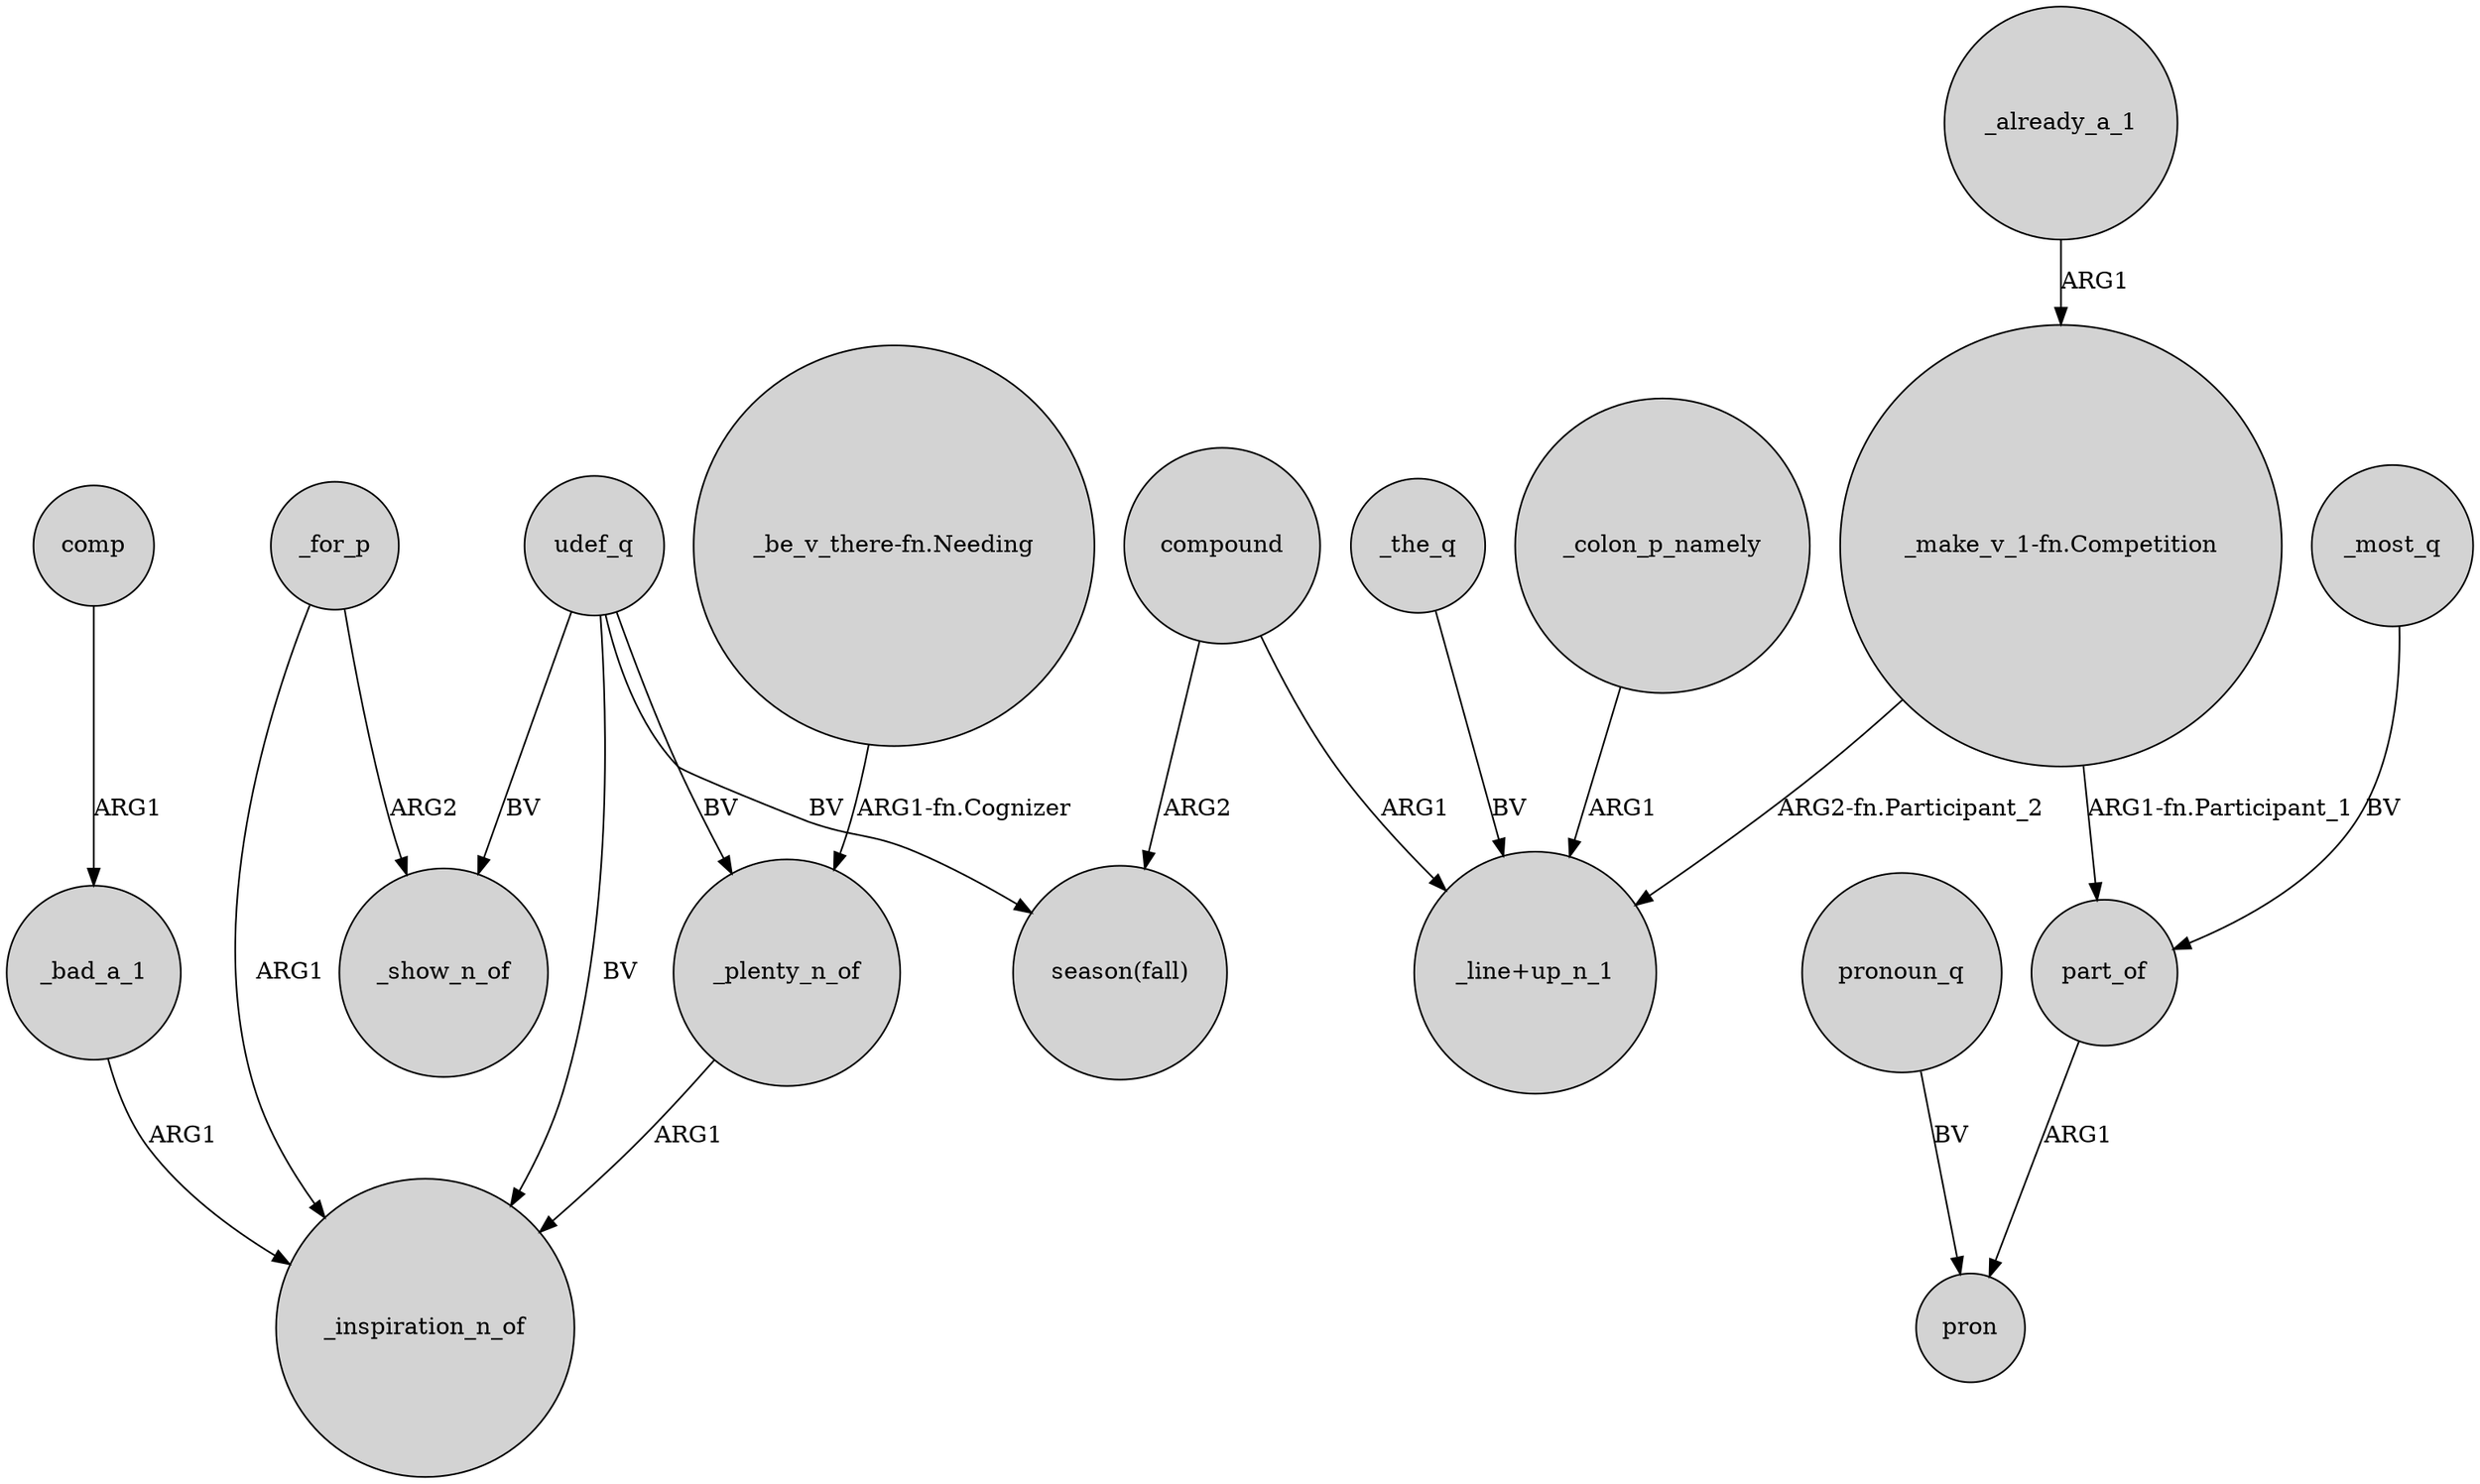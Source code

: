 digraph {
	node [shape=circle style=filled]
	udef_q -> _inspiration_n_of [label=BV]
	udef_q -> _show_n_of [label=BV]
	"_make_v_1-fn.Competition" -> "_line+up_n_1" [label="ARG2-fn.Participant_2"]
	_plenty_n_of -> _inspiration_n_of [label=ARG1]
	_bad_a_1 -> _inspiration_n_of [label=ARG1]
	pronoun_q -> pron [label=BV]
	part_of -> pron [label=ARG1]
	_most_q -> part_of [label=BV]
	"_make_v_1-fn.Competition" -> part_of [label="ARG1-fn.Participant_1"]
	compound -> "_line+up_n_1" [label=ARG1]
	compound -> "season(fall)" [label=ARG2]
	_already_a_1 -> "_make_v_1-fn.Competition" [label=ARG1]
	"_be_v_there-fn.Needing" -> _plenty_n_of [label="ARG1-fn.Cognizer"]
	comp -> _bad_a_1 [label=ARG1]
	udef_q -> "season(fall)" [label=BV]
	_for_p -> _show_n_of [label=ARG2]
	_the_q -> "_line+up_n_1" [label=BV]
	udef_q -> _plenty_n_of [label=BV]
	_colon_p_namely -> "_line+up_n_1" [label=ARG1]
	_for_p -> _inspiration_n_of [label=ARG1]
}
